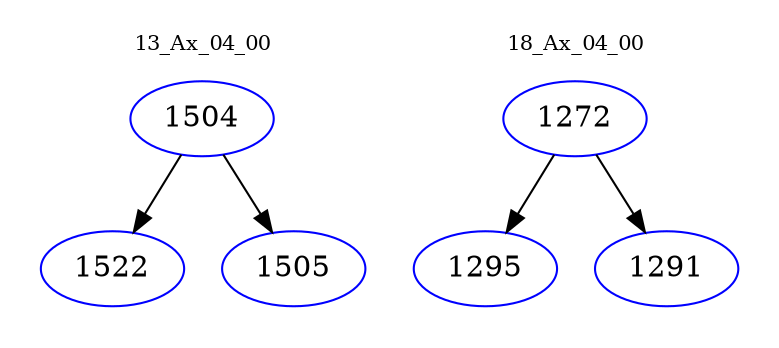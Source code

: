 digraph{
subgraph cluster_0 {
color = white
label = "13_Ax_04_00";
fontsize=10;
T0_1504 [label="1504", color="blue"]
T0_1504 -> T0_1522 [color="black"]
T0_1522 [label="1522", color="blue"]
T0_1504 -> T0_1505 [color="black"]
T0_1505 [label="1505", color="blue"]
}
subgraph cluster_1 {
color = white
label = "18_Ax_04_00";
fontsize=10;
T1_1272 [label="1272", color="blue"]
T1_1272 -> T1_1295 [color="black"]
T1_1295 [label="1295", color="blue"]
T1_1272 -> T1_1291 [color="black"]
T1_1291 [label="1291", color="blue"]
}
}
